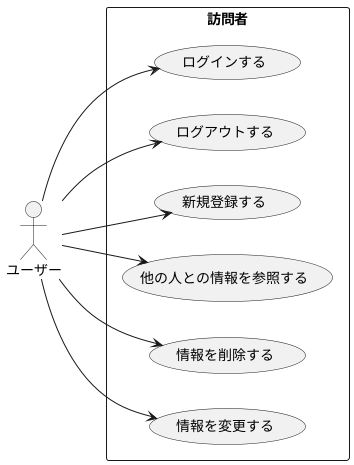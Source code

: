 @startuml Web訪問者ユースケース図
left to right direction
actor ユーザー as U

rectangle 訪問者 {
  usecase "ログインする" as UC1
  usecase "ログアウトする" as UC2
  usecase "新規登録する" as UC3
  usecase "他の人との情報を参照する" as UC4
  usecase "情報を削除する" as UC5
  usecase "情報を変更する" as UC6
}
U --> UC1
U --> UC2
U --> UC3
U --> UC4
U --> UC5
U --> UC6
@enduml